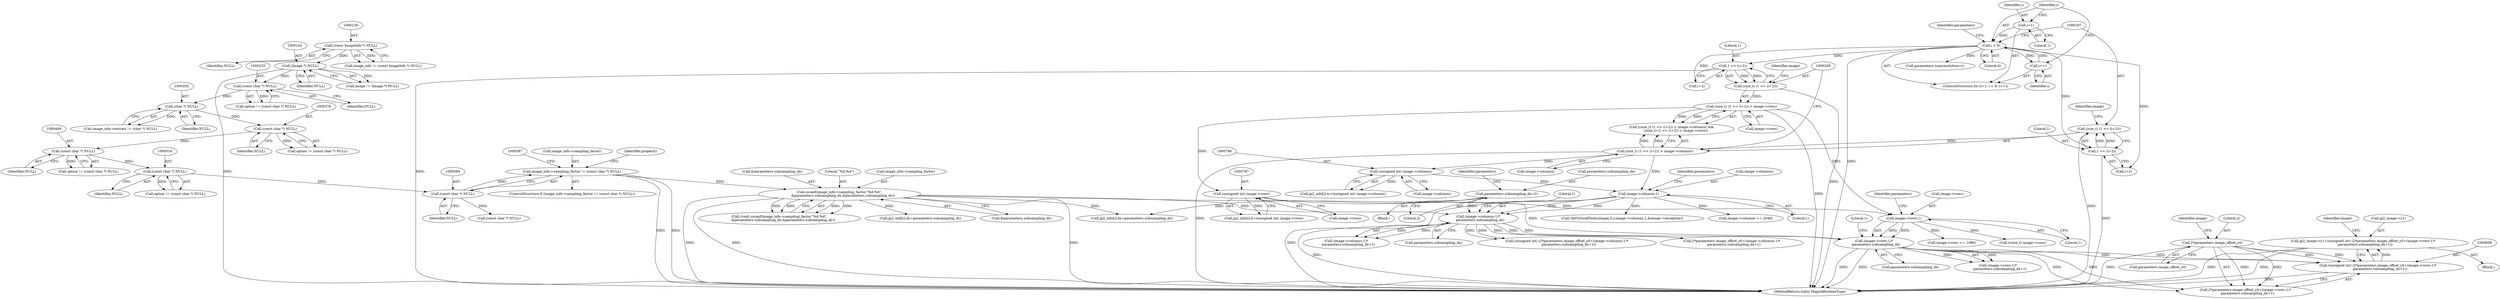 digraph "0_ImageMagick_3d5ac8c20846871f1eb3068b65f93da7cd33bfd0_0@pointer" {
"1000853" [label="(Call,jp2_image->y1=(unsigned int) (2*parameters.image_offset_y0+(image->rows-1)*\n    parameters.subsampling_dx+1))"];
"1000857" [label="(Call,(unsigned int) (2*parameters.image_offset_y0+(image->rows-1)*\n    parameters.subsampling_dx+1))"];
"1000860" [label="(Call,2*parameters.image_offset_y0)"];
"1000866" [label="(Call,(image->rows-1)*\n    parameters.subsampling_dx)"];
"1000867" [label="(Call,image->rows-1)"];
"1000206" [label="(Call,(size_t) (1 << (i+2)) > image->rows)"];
"1000207" [label="(Call,(size_t) (1 << (i+2)))"];
"1000209" [label="(Call,1 << (i+2))"];
"1000188" [label="(Call,i < 6)"];
"1000185" [label="(Call,i=1)"];
"1000191" [label="(Call,i++)"];
"1000796" [label="(Call,(unsigned int) image->rows)"];
"1000843" [label="(Call,(image->columns-1)*\n    parameters.subsampling_dx)"];
"1000844" [label="(Call,image->columns-1)"];
"1000195" [label="(Call,(size_t) (1 << (i+2)) > image->columns)"];
"1000196" [label="(Call,(size_t) (1 << (i+2)))"];
"1000198" [label="(Call,1 << (i+2))"];
"1000785" [label="(Call,(unsigned int) image->columns)"];
"1000635" [label="(Call,parameters.subsampling_dx=2)"];
"1000588" [label="(Call,sscanf(image_info->sampling_factor,\"%d,%d\",\n       &parameters.subsampling_dx,&parameters.subsampling_dy))"];
"1000579" [label="(Call,image_info->sampling_factor != (const char *) NULL)"];
"1000583" [label="(Call,(const char *) NULL)"];
"1000515" [label="(Call,(const char *) NULL)"];
"1000448" [label="(Call,(const char *) NULL)"];
"1000377" [label="(Call,(const char *) NULL)"];
"1000291" [label="(Call,(char *) NULL)"];
"1000231" [label="(Call,(const char *) NULL)"];
"1000141" [label="(Call,(Image *) NULL)"];
"1000129" [label="(Call,(const ImageInfo *) NULL)"];
"1000761" [label="(Call,jp2_info[i].dx=parameters.subsampling_dx)"];
"1000131" [label="(Identifier,NULL)"];
"1000184" [label="(ControlStructure,for (i=1; i < 6; i++))"];
"1000127" [label="(Call,image_info != (const ImageInfo *) NULL)"];
"1000191" [label="(Call,i++)"];
"1000585" [label="(Identifier,NULL)"];
"1000141" [label="(Call,(Image *) NULL)"];
"1000850" [label="(Identifier,parameters)"];
"1000377" [label="(Call,(const char *) NULL)"];
"1000206" [label="(Call,(size_t) (1 << (i+2)) > image->rows)"];
"1000186" [label="(Identifier,i)"];
"1000375" [label="(Call,option != (const char *) NULL)"];
"1000866" [label="(Call,(image->rows-1)*\n    parameters.subsampling_dx)"];
"1000843" [label="(Call,(image->columns-1)*\n    parameters.subsampling_dx)"];
"1000199" [label="(Literal,1)"];
"1000214" [label="(Call,image->rows)"];
"1000229" [label="(Call,option != (const char *) NULL)"];
"1000209" [label="(Call,1 << (i+2))"];
"1000959" [label="(Call,GetVirtualPixels(image,0,y,image->columns,1,&image->exception))"];
"1000215" [label="(Identifier,image)"];
"1000588" [label="(Call,sscanf(image_info->sampling_factor,\"%d,%d\",\n       &parameters.subsampling_dx,&parameters.subsampling_dy))"];
"1000836" [label="(Call,2*parameters.image_offset_x0+(image->columns-1)*\n    parameters.subsampling_dx+1)"];
"1000515" [label="(Call,(const char *) NULL)"];
"1000196" [label="(Call,(size_t) (1 << (i+2)))"];
"1000192" [label="(Identifier,i)"];
"1000947" [label="(Call,(ssize_t) image->rows)"];
"1000635" [label="(Call,parameters.subsampling_dx=2)"];
"1000195" [label="(Call,(size_t) (1 << (i+2)) > image->columns)"];
"1000194" [label="(Call,((size_t) (1 << (i+2)) > image->columns) &&\n        ((size_t) (1 << (i+2)) > image->rows))"];
"1000198" [label="(Call,1 << (i+2))"];
"1000231" [label="(Call,(const char *) NULL)"];
"1000857" [label="(Call,(unsigned int) (2*parameters.image_offset_y0+(image->rows-1)*\n    parameters.subsampling_dx+1))"];
"1000448" [label="(Call,(const char *) NULL)"];
"1000143" [label="(Identifier,NULL)"];
"1000867" [label="(Call,image->rows-1)"];
"1000872" [label="(Call,parameters.subsampling_dx)"];
"1001299" [label="(MethodReturn,static MagickBooleanType)"];
"1000852" [label="(Literal,1)"];
"1000880" [label="(Identifier,image)"];
"1000188" [label="(Call,i < 6)"];
"1000873" [label="(Identifier,parameters)"];
"1000871" [label="(Literal,1)"];
"1000187" [label="(Literal,1)"];
"1000770" [label="(Call,jp2_info[i].dy=parameters.subsampling_dy)"];
"1000204" [label="(Identifier,image)"];
"1000860" [label="(Call,2*parameters.image_offset_y0)"];
"1000580" [label="(Call,image_info->sampling_factor)"];
"1000890" [label="(Call,image->rows == 1080)"];
"1000293" [label="(Identifier,NULL)"];
"1000592" [label="(Literal,\"%d,%d\")"];
"1000853" [label="(Call,jp2_image->y1=(unsigned int) (2*parameters.image_offset_y0+(image->rows-1)*\n    parameters.subsampling_dx+1))"];
"1000842" [label="(Call,(image->columns-1)*\n    parameters.subsampling_dx+1)"];
"1000609" [label="(Call,(const char *) NULL)"];
"1000875" [label="(Literal,1)"];
"1000779" [label="(Call,jp2_info[i].w=(unsigned int) image->columns)"];
"1000869" [label="(Identifier,image)"];
"1000884" [label="(Call,image->columns == 2048)"];
"1000834" [label="(Call,(unsigned int) (2*parameters.image_offset_x0+(image->columns-1)*\n    parameters.subsampling_dx+1))"];
"1000859" [label="(Call,2*parameters.image_offset_y0+(image->rows-1)*\n    parameters.subsampling_dx+1)"];
"1000513" [label="(Call,option != (const char *) NULL)"];
"1000185" [label="(Call,i=1)"];
"1000112" [label="(Block,)"];
"1000848" [label="(Literal,1)"];
"1000379" [label="(Identifier,NULL)"];
"1000602" [label="(Identifier,property)"];
"1000129" [label="(Call,(const ImageInfo *) NULL)"];
"1000218" [label="(Call,parameters.numresolution=i)"];
"1000233" [label="(Identifier,NULL)"];
"1000207" [label="(Call,(size_t) (1 << (i+2)))"];
"1000597" [label="(Call,&parameters.subsampling_dy)"];
"1000190" [label="(Literal,6)"];
"1000579" [label="(Call,image_info->sampling_factor != (const char *) NULL)"];
"1000868" [label="(Call,image->rows)"];
"1000446" [label="(Call,option != (const char *) NULL)"];
"1000631" [label="(Block,)"];
"1000639" [label="(Literal,2)"];
"1000586" [label="(Call,(void) sscanf(image_info->sampling_factor,\"%d,%d\",\n       &parameters.subsampling_dx,&parameters.subsampling_dy))"];
"1000787" [label="(Call,image->columns)"];
"1000578" [label="(ControlStructure,if (image_info->sampling_factor != (const char *) NULL))"];
"1000220" [label="(Identifier,parameters)"];
"1000139" [label="(Call,image != (Image *) NULL)"];
"1000862" [label="(Call,parameters.image_offset_y0)"];
"1000210" [label="(Literal,1)"];
"1000517" [label="(Identifier,NULL)"];
"1000200" [label="(Call,i+2)"];
"1000845" [label="(Call,image->columns)"];
"1000854" [label="(Call,jp2_image->y1)"];
"1000790" [label="(Call,jp2_info[i].h=(unsigned int) image->rows)"];
"1000450" [label="(Identifier,NULL)"];
"1000798" [label="(Call,image->rows)"];
"1000589" [label="(Call,image_info->sampling_factor)"];
"1000593" [label="(Call,&parameters.subsampling_dx)"];
"1000672" [label="(Identifier,parameters)"];
"1000636" [label="(Call,parameters.subsampling_dx)"];
"1000796" [label="(Call,(unsigned int) image->rows)"];
"1000583" [label="(Call,(const char *) NULL)"];
"1000865" [label="(Call,(image->rows-1)*\n    parameters.subsampling_dx+1)"];
"1000291" [label="(Call,(char *) NULL)"];
"1000287" [label="(Call,image_info->extract != (char *) NULL)"];
"1000203" [label="(Call,image->columns)"];
"1000785" [label="(Call,(unsigned int) image->columns)"];
"1000211" [label="(Call,i+2)"];
"1000844" [label="(Call,image->columns-1)"];
"1000861" [label="(Literal,2)"];
"1000189" [label="(Identifier,i)"];
"1000849" [label="(Call,parameters.subsampling_dx)"];
"1000853" -> "1000112"  [label="AST: "];
"1000853" -> "1000857"  [label="CFG: "];
"1000854" -> "1000853"  [label="AST: "];
"1000857" -> "1000853"  [label="AST: "];
"1000880" -> "1000853"  [label="CFG: "];
"1000853" -> "1001299"  [label="DDG: "];
"1000853" -> "1001299"  [label="DDG: "];
"1000857" -> "1000853"  [label="DDG: "];
"1000857" -> "1000859"  [label="CFG: "];
"1000858" -> "1000857"  [label="AST: "];
"1000859" -> "1000857"  [label="AST: "];
"1000857" -> "1001299"  [label="DDG: "];
"1000860" -> "1000857"  [label="DDG: "];
"1000860" -> "1000857"  [label="DDG: "];
"1000866" -> "1000857"  [label="DDG: "];
"1000866" -> "1000857"  [label="DDG: "];
"1000860" -> "1000859"  [label="AST: "];
"1000860" -> "1000862"  [label="CFG: "];
"1000861" -> "1000860"  [label="AST: "];
"1000862" -> "1000860"  [label="AST: "];
"1000869" -> "1000860"  [label="CFG: "];
"1000860" -> "1001299"  [label="DDG: "];
"1000860" -> "1000859"  [label="DDG: "];
"1000860" -> "1000859"  [label="DDG: "];
"1000866" -> "1000865"  [label="AST: "];
"1000866" -> "1000872"  [label="CFG: "];
"1000867" -> "1000866"  [label="AST: "];
"1000872" -> "1000866"  [label="AST: "];
"1000875" -> "1000866"  [label="CFG: "];
"1000866" -> "1001299"  [label="DDG: "];
"1000866" -> "1001299"  [label="DDG: "];
"1000866" -> "1000859"  [label="DDG: "];
"1000866" -> "1000859"  [label="DDG: "];
"1000866" -> "1000865"  [label="DDG: "];
"1000866" -> "1000865"  [label="DDG: "];
"1000867" -> "1000866"  [label="DDG: "];
"1000867" -> "1000866"  [label="DDG: "];
"1000843" -> "1000866"  [label="DDG: "];
"1000588" -> "1000866"  [label="DDG: "];
"1000867" -> "1000871"  [label="CFG: "];
"1000868" -> "1000867"  [label="AST: "];
"1000871" -> "1000867"  [label="AST: "];
"1000873" -> "1000867"  [label="CFG: "];
"1000206" -> "1000867"  [label="DDG: "];
"1000796" -> "1000867"  [label="DDG: "];
"1000867" -> "1000890"  [label="DDG: "];
"1000867" -> "1000947"  [label="DDG: "];
"1000206" -> "1000194"  [label="AST: "];
"1000206" -> "1000214"  [label="CFG: "];
"1000207" -> "1000206"  [label="AST: "];
"1000214" -> "1000206"  [label="AST: "];
"1000194" -> "1000206"  [label="CFG: "];
"1000206" -> "1001299"  [label="DDG: "];
"1000206" -> "1000194"  [label="DDG: "];
"1000206" -> "1000194"  [label="DDG: "];
"1000207" -> "1000206"  [label="DDG: "];
"1000206" -> "1000796"  [label="DDG: "];
"1000207" -> "1000209"  [label="CFG: "];
"1000208" -> "1000207"  [label="AST: "];
"1000209" -> "1000207"  [label="AST: "];
"1000215" -> "1000207"  [label="CFG: "];
"1000207" -> "1001299"  [label="DDG: "];
"1000209" -> "1000207"  [label="DDG: "];
"1000209" -> "1000207"  [label="DDG: "];
"1000209" -> "1000211"  [label="CFG: "];
"1000210" -> "1000209"  [label="AST: "];
"1000211" -> "1000209"  [label="AST: "];
"1000209" -> "1001299"  [label="DDG: "];
"1000188" -> "1000209"  [label="DDG: "];
"1000188" -> "1000184"  [label="AST: "];
"1000188" -> "1000190"  [label="CFG: "];
"1000189" -> "1000188"  [label="AST: "];
"1000190" -> "1000188"  [label="AST: "];
"1000197" -> "1000188"  [label="CFG: "];
"1000220" -> "1000188"  [label="CFG: "];
"1000188" -> "1001299"  [label="DDG: "];
"1000185" -> "1000188"  [label="DDG: "];
"1000191" -> "1000188"  [label="DDG: "];
"1000188" -> "1000191"  [label="DDG: "];
"1000188" -> "1000198"  [label="DDG: "];
"1000188" -> "1000200"  [label="DDG: "];
"1000188" -> "1000211"  [label="DDG: "];
"1000188" -> "1000218"  [label="DDG: "];
"1000185" -> "1000184"  [label="AST: "];
"1000185" -> "1000187"  [label="CFG: "];
"1000186" -> "1000185"  [label="AST: "];
"1000187" -> "1000185"  [label="AST: "];
"1000189" -> "1000185"  [label="CFG: "];
"1000191" -> "1000184"  [label="AST: "];
"1000191" -> "1000192"  [label="CFG: "];
"1000192" -> "1000191"  [label="AST: "];
"1000189" -> "1000191"  [label="CFG: "];
"1000796" -> "1000790"  [label="AST: "];
"1000796" -> "1000798"  [label="CFG: "];
"1000797" -> "1000796"  [label="AST: "];
"1000798" -> "1000796"  [label="AST: "];
"1000790" -> "1000796"  [label="CFG: "];
"1000796" -> "1000790"  [label="DDG: "];
"1000843" -> "1000842"  [label="AST: "];
"1000843" -> "1000849"  [label="CFG: "];
"1000844" -> "1000843"  [label="AST: "];
"1000849" -> "1000843"  [label="AST: "];
"1000852" -> "1000843"  [label="CFG: "];
"1000843" -> "1001299"  [label="DDG: "];
"1000843" -> "1000834"  [label="DDG: "];
"1000843" -> "1000834"  [label="DDG: "];
"1000843" -> "1000836"  [label="DDG: "];
"1000843" -> "1000836"  [label="DDG: "];
"1000843" -> "1000842"  [label="DDG: "];
"1000843" -> "1000842"  [label="DDG: "];
"1000844" -> "1000843"  [label="DDG: "];
"1000844" -> "1000843"  [label="DDG: "];
"1000635" -> "1000843"  [label="DDG: "];
"1000588" -> "1000843"  [label="DDG: "];
"1000844" -> "1000848"  [label="CFG: "];
"1000845" -> "1000844"  [label="AST: "];
"1000848" -> "1000844"  [label="AST: "];
"1000850" -> "1000844"  [label="CFG: "];
"1000844" -> "1001299"  [label="DDG: "];
"1000195" -> "1000844"  [label="DDG: "];
"1000785" -> "1000844"  [label="DDG: "];
"1000844" -> "1000884"  [label="DDG: "];
"1000844" -> "1000959"  [label="DDG: "];
"1000195" -> "1000194"  [label="AST: "];
"1000195" -> "1000203"  [label="CFG: "];
"1000196" -> "1000195"  [label="AST: "];
"1000203" -> "1000195"  [label="AST: "];
"1000208" -> "1000195"  [label="CFG: "];
"1000194" -> "1000195"  [label="CFG: "];
"1000195" -> "1001299"  [label="DDG: "];
"1000195" -> "1000194"  [label="DDG: "];
"1000195" -> "1000194"  [label="DDG: "];
"1000196" -> "1000195"  [label="DDG: "];
"1000195" -> "1000785"  [label="DDG: "];
"1000196" -> "1000198"  [label="CFG: "];
"1000197" -> "1000196"  [label="AST: "];
"1000198" -> "1000196"  [label="AST: "];
"1000204" -> "1000196"  [label="CFG: "];
"1000196" -> "1001299"  [label="DDG: "];
"1000198" -> "1000196"  [label="DDG: "];
"1000198" -> "1000196"  [label="DDG: "];
"1000198" -> "1000200"  [label="CFG: "];
"1000199" -> "1000198"  [label="AST: "];
"1000200" -> "1000198"  [label="AST: "];
"1000198" -> "1001299"  [label="DDG: "];
"1000785" -> "1000779"  [label="AST: "];
"1000785" -> "1000787"  [label="CFG: "];
"1000786" -> "1000785"  [label="AST: "];
"1000787" -> "1000785"  [label="AST: "];
"1000779" -> "1000785"  [label="CFG: "];
"1000785" -> "1000779"  [label="DDG: "];
"1000635" -> "1000631"  [label="AST: "];
"1000635" -> "1000639"  [label="CFG: "];
"1000636" -> "1000635"  [label="AST: "];
"1000639" -> "1000635"  [label="AST: "];
"1000672" -> "1000635"  [label="CFG: "];
"1000635" -> "1000761"  [label="DDG: "];
"1000588" -> "1000586"  [label="AST: "];
"1000588" -> "1000597"  [label="CFG: "];
"1000589" -> "1000588"  [label="AST: "];
"1000592" -> "1000588"  [label="AST: "];
"1000593" -> "1000588"  [label="AST: "];
"1000597" -> "1000588"  [label="AST: "];
"1000586" -> "1000588"  [label="CFG: "];
"1000588" -> "1001299"  [label="DDG: "];
"1000588" -> "1001299"  [label="DDG: "];
"1000588" -> "1001299"  [label="DDG: "];
"1000588" -> "1000586"  [label="DDG: "];
"1000588" -> "1000586"  [label="DDG: "];
"1000588" -> "1000586"  [label="DDG: "];
"1000588" -> "1000586"  [label="DDG: "];
"1000579" -> "1000588"  [label="DDG: "];
"1000588" -> "1000761"  [label="DDG: "];
"1000588" -> "1000770"  [label="DDG: "];
"1000579" -> "1000578"  [label="AST: "];
"1000579" -> "1000583"  [label="CFG: "];
"1000580" -> "1000579"  [label="AST: "];
"1000583" -> "1000579"  [label="AST: "];
"1000587" -> "1000579"  [label="CFG: "];
"1000602" -> "1000579"  [label="CFG: "];
"1000579" -> "1001299"  [label="DDG: "];
"1000579" -> "1001299"  [label="DDG: "];
"1000583" -> "1000579"  [label="DDG: "];
"1000583" -> "1000585"  [label="CFG: "];
"1000584" -> "1000583"  [label="AST: "];
"1000585" -> "1000583"  [label="AST: "];
"1000515" -> "1000583"  [label="DDG: "];
"1000583" -> "1000609"  [label="DDG: "];
"1000515" -> "1000513"  [label="AST: "];
"1000515" -> "1000517"  [label="CFG: "];
"1000516" -> "1000515"  [label="AST: "];
"1000517" -> "1000515"  [label="AST: "];
"1000513" -> "1000515"  [label="CFG: "];
"1000515" -> "1000513"  [label="DDG: "];
"1000448" -> "1000515"  [label="DDG: "];
"1000448" -> "1000446"  [label="AST: "];
"1000448" -> "1000450"  [label="CFG: "];
"1000449" -> "1000448"  [label="AST: "];
"1000450" -> "1000448"  [label="AST: "];
"1000446" -> "1000448"  [label="CFG: "];
"1000448" -> "1000446"  [label="DDG: "];
"1000377" -> "1000448"  [label="DDG: "];
"1000377" -> "1000375"  [label="AST: "];
"1000377" -> "1000379"  [label="CFG: "];
"1000378" -> "1000377"  [label="AST: "];
"1000379" -> "1000377"  [label="AST: "];
"1000375" -> "1000377"  [label="CFG: "];
"1000377" -> "1000375"  [label="DDG: "];
"1000291" -> "1000377"  [label="DDG: "];
"1000291" -> "1000287"  [label="AST: "];
"1000291" -> "1000293"  [label="CFG: "];
"1000292" -> "1000291"  [label="AST: "];
"1000293" -> "1000291"  [label="AST: "];
"1000287" -> "1000291"  [label="CFG: "];
"1000291" -> "1000287"  [label="DDG: "];
"1000231" -> "1000291"  [label="DDG: "];
"1000231" -> "1000229"  [label="AST: "];
"1000231" -> "1000233"  [label="CFG: "];
"1000232" -> "1000231"  [label="AST: "];
"1000233" -> "1000231"  [label="AST: "];
"1000229" -> "1000231"  [label="CFG: "];
"1000231" -> "1000229"  [label="DDG: "];
"1000141" -> "1000231"  [label="DDG: "];
"1000141" -> "1000139"  [label="AST: "];
"1000141" -> "1000143"  [label="CFG: "];
"1000142" -> "1000141"  [label="AST: "];
"1000143" -> "1000141"  [label="AST: "];
"1000139" -> "1000141"  [label="CFG: "];
"1000141" -> "1001299"  [label="DDG: "];
"1000141" -> "1000139"  [label="DDG: "];
"1000129" -> "1000141"  [label="DDG: "];
"1000129" -> "1000127"  [label="AST: "];
"1000129" -> "1000131"  [label="CFG: "];
"1000130" -> "1000129"  [label="AST: "];
"1000131" -> "1000129"  [label="AST: "];
"1000127" -> "1000129"  [label="CFG: "];
"1000129" -> "1000127"  [label="DDG: "];
}
